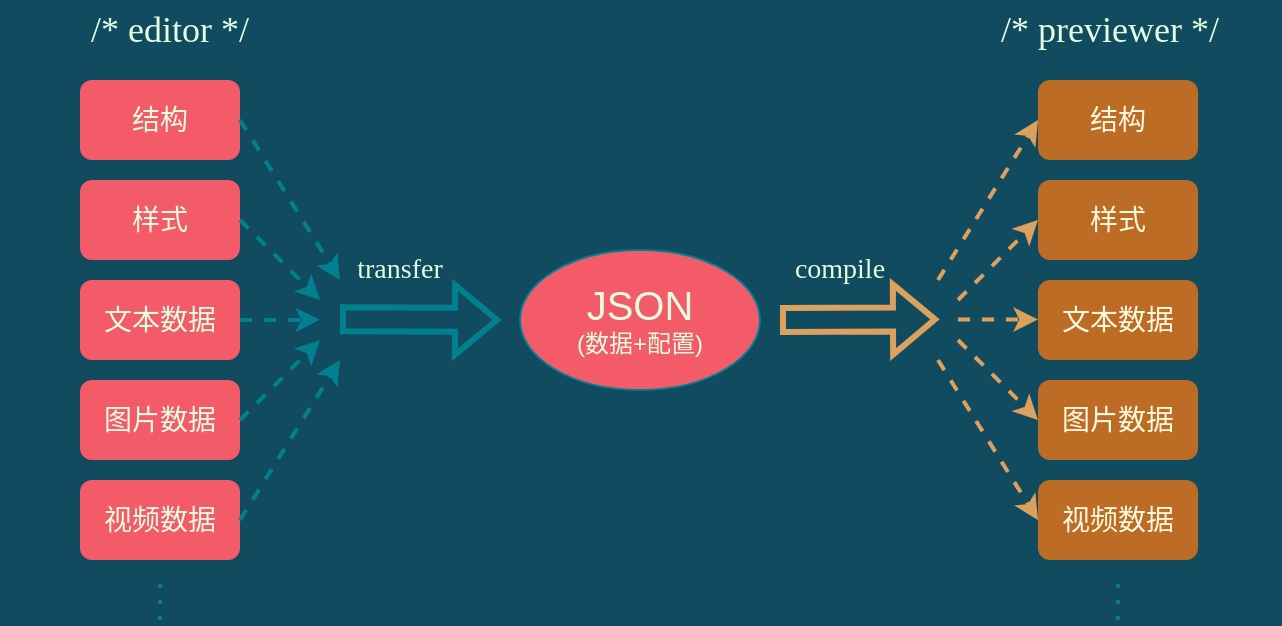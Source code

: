 <mxfile version="20.4.0" type="github">
  <diagram id="HCGJRtp_VxddTuXzh4dq" name="第 1 页">
    <mxGraphModel dx="1185" dy="588" grid="0" gridSize="10" guides="1" tooltips="1" connect="1" arrows="1" fold="1" page="1" pageScale="1" pageWidth="700" pageHeight="400" background="#114B5F" math="0" shadow="0">
      <root>
        <mxCell id="0" />
        <mxCell id="1" parent="0" />
        <mxCell id="9ugnmiPrSNK5Q0_UZhDV-1" value="&lt;font style=&quot;font-size: 20px;&quot;&gt;JSON&lt;/font&gt;&lt;br&gt;(数据+配置)" style="ellipse;whiteSpace=wrap;html=1;fillColor=#F45B69;strokeColor=#028090;fontColor=#E4FDE1;" vertex="1" parent="1">
          <mxGeometry x="289" y="165" width="120" height="70" as="geometry" />
        </mxCell>
        <mxCell id="9ugnmiPrSNK5Q0_UZhDV-2" value="结构" style="rounded=1;whiteSpace=wrap;html=1;fillColor=#F45B69;strokeColor=none;fontColor=#E4FDE1;fontSize=14;" vertex="1" parent="1">
          <mxGeometry x="69" y="80" width="80" height="40" as="geometry" />
        </mxCell>
        <mxCell id="9ugnmiPrSNK5Q0_UZhDV-3" value="样式" style="rounded=1;whiteSpace=wrap;html=1;fillColor=#F45B69;strokeColor=none;fontSize=14;fontColor=#E4FDE1;" vertex="1" parent="1">
          <mxGeometry x="69" y="130" width="80" height="40" as="geometry" />
        </mxCell>
        <mxCell id="9ugnmiPrSNK5Q0_UZhDV-22" style="edgeStyle=orthogonalEdgeStyle;rounded=0;orthogonalLoop=1;jettySize=auto;html=1;exitX=1;exitY=0.5;exitDx=0;exitDy=0;dashed=1;strokeColor=#028090;strokeWidth=2;labelBackgroundColor=#114B5F;fontColor=#E4FDE1;" edge="1" parent="1" source="9ugnmiPrSNK5Q0_UZhDV-4">
          <mxGeometry relative="1" as="geometry">
            <mxPoint x="189" y="199.897" as="targetPoint" />
          </mxGeometry>
        </mxCell>
        <mxCell id="9ugnmiPrSNK5Q0_UZhDV-4" value="文本数据" style="rounded=1;whiteSpace=wrap;html=1;fillColor=#F45B69;strokeColor=none;fontSize=14;fontColor=#E4FDE1;" vertex="1" parent="1">
          <mxGeometry x="69" y="180" width="80" height="40" as="geometry" />
        </mxCell>
        <mxCell id="9ugnmiPrSNK5Q0_UZhDV-5" value="图片数据" style="rounded=1;whiteSpace=wrap;html=1;fillColor=#F45B69;strokeColor=none;fontSize=14;fontColor=#E4FDE1;" vertex="1" parent="1">
          <mxGeometry x="69" y="230" width="80" height="40" as="geometry" />
        </mxCell>
        <mxCell id="9ugnmiPrSNK5Q0_UZhDV-7" value="" style="endArrow=none;dashed=1;html=1;dashPattern=1 3;strokeWidth=2;rounded=0;labelBackgroundColor=#114B5F;strokeColor=#028090;fontColor=#E4FDE1;" edge="1" parent="1">
          <mxGeometry width="50" height="50" relative="1" as="geometry">
            <mxPoint x="108.91" y="350" as="sourcePoint" />
            <mxPoint x="108.66" y="330" as="targetPoint" />
            <Array as="points">
              <mxPoint x="109.16" y="330" />
            </Array>
          </mxGeometry>
        </mxCell>
        <mxCell id="9ugnmiPrSNK5Q0_UZhDV-15" value="视频数据" style="rounded=1;whiteSpace=wrap;html=1;fillColor=#F45B69;strokeColor=none;fontSize=14;fontColor=#E4FDE1;" vertex="1" parent="1">
          <mxGeometry x="69" y="280" width="80" height="40" as="geometry" />
        </mxCell>
        <mxCell id="9ugnmiPrSNK5Q0_UZhDV-16" value="" style="endArrow=classic;html=1;rounded=0;dashed=1;exitX=1;exitY=0.5;exitDx=0;exitDy=0;strokeWidth=2;strokeColor=#028090;labelBackgroundColor=#114B5F;fontColor=#E4FDE1;" edge="1" parent="1" source="9ugnmiPrSNK5Q0_UZhDV-2">
          <mxGeometry width="50" height="50" relative="1" as="geometry">
            <mxPoint x="169" y="110" as="sourcePoint" />
            <mxPoint x="199" y="180" as="targetPoint" />
          </mxGeometry>
        </mxCell>
        <mxCell id="9ugnmiPrSNK5Q0_UZhDV-17" value="" style="endArrow=classic;html=1;rounded=0;dashed=1;exitX=1;exitY=0.5;exitDx=0;exitDy=0;strokeColor=#028090;strokeWidth=2;labelBackgroundColor=#114B5F;fontColor=#E4FDE1;" edge="1" parent="1" source="9ugnmiPrSNK5Q0_UZhDV-3">
          <mxGeometry width="50" height="50" relative="1" as="geometry">
            <mxPoint x="169" y="155" as="sourcePoint" />
            <mxPoint x="189" y="190" as="targetPoint" />
          </mxGeometry>
        </mxCell>
        <mxCell id="9ugnmiPrSNK5Q0_UZhDV-18" value="" style="endArrow=classic;html=1;rounded=0;dashed=1;exitX=1;exitY=0.5;exitDx=0;exitDy=0;strokeColor=#028090;strokeWidth=2;labelBackgroundColor=#114B5F;fontColor=#E4FDE1;" edge="1" parent="1" source="9ugnmiPrSNK5Q0_UZhDV-15">
          <mxGeometry width="50" height="50" relative="1" as="geometry">
            <mxPoint x="169" y="280" as="sourcePoint" />
            <mxPoint x="199" y="220" as="targetPoint" />
          </mxGeometry>
        </mxCell>
        <mxCell id="9ugnmiPrSNK5Q0_UZhDV-19" value="" style="endArrow=classic;html=1;rounded=0;dashed=1;exitX=1;exitY=0.5;exitDx=0;exitDy=0;strokeColor=#028090;strokeWidth=2;labelBackgroundColor=#114B5F;fontColor=#E4FDE1;" edge="1" parent="1" source="9ugnmiPrSNK5Q0_UZhDV-5">
          <mxGeometry width="50" height="50" relative="1" as="geometry">
            <mxPoint x="169" y="245" as="sourcePoint" />
            <mxPoint x="189" y="210" as="targetPoint" />
          </mxGeometry>
        </mxCell>
        <mxCell id="9ugnmiPrSNK5Q0_UZhDV-20" value="" style="shape=flexArrow;endArrow=classic;html=1;rounded=0;strokeColor=#028090;fillColor=none;strokeWidth=3;labelBackgroundColor=#114B5F;fontColor=#E4FDE1;" edge="1" parent="1">
          <mxGeometry width="50" height="50" relative="1" as="geometry">
            <mxPoint x="199" y="199.66" as="sourcePoint" />
            <mxPoint x="279" y="200" as="targetPoint" />
          </mxGeometry>
        </mxCell>
        <mxCell id="9ugnmiPrSNK5Q0_UZhDV-23" value="" style="shape=flexArrow;endArrow=classic;html=1;rounded=0;strokeColor=#DDA15E;strokeWidth=3;fillColor=none;labelBackgroundColor=#114B5F;fontColor=#E4FDE1;" edge="1" parent="1">
          <mxGeometry width="50" height="50" relative="1" as="geometry">
            <mxPoint x="419" y="200" as="sourcePoint" />
            <mxPoint x="498" y="199.66" as="targetPoint" />
          </mxGeometry>
        </mxCell>
        <mxCell id="9ugnmiPrSNK5Q0_UZhDV-24" value="结构" style="rounded=1;whiteSpace=wrap;html=1;fillColor=#BC6C25;strokeColor=none;fontSize=14;fontColor=#FEFAE0;" vertex="1" parent="1">
          <mxGeometry x="548" y="80" width="80" height="40" as="geometry" />
        </mxCell>
        <mxCell id="9ugnmiPrSNK5Q0_UZhDV-25" value="样式" style="rounded=1;whiteSpace=wrap;html=1;fontSize=14;fillColor=#BC6C25;strokeColor=none;fontColor=#FEFAE0;" vertex="1" parent="1">
          <mxGeometry x="548" y="130" width="80" height="40" as="geometry" />
        </mxCell>
        <mxCell id="9ugnmiPrSNK5Q0_UZhDV-27" value="文本数据" style="rounded=1;whiteSpace=wrap;html=1;fontSize=14;fillColor=#BC6C25;strokeColor=none;fontColor=#FEFAE0;" vertex="1" parent="1">
          <mxGeometry x="548" y="180" width="80" height="40" as="geometry" />
        </mxCell>
        <mxCell id="9ugnmiPrSNK5Q0_UZhDV-28" value="图片数据" style="rounded=1;whiteSpace=wrap;html=1;fontSize=14;fillColor=#BC6C25;strokeColor=none;fontColor=#FEFAE0;" vertex="1" parent="1">
          <mxGeometry x="548" y="230" width="80" height="40" as="geometry" />
        </mxCell>
        <mxCell id="9ugnmiPrSNK5Q0_UZhDV-29" value="" style="endArrow=none;dashed=1;html=1;dashPattern=1 3;strokeWidth=2;rounded=0;labelBackgroundColor=#114B5F;strokeColor=#028090;fontColor=#E4FDE1;" edge="1" parent="1">
          <mxGeometry width="50" height="50" relative="1" as="geometry">
            <mxPoint x="587.91" y="350.0" as="sourcePoint" />
            <mxPoint x="587.66" y="330.0" as="targetPoint" />
            <Array as="points">
              <mxPoint x="588.16" y="330" />
            </Array>
          </mxGeometry>
        </mxCell>
        <mxCell id="9ugnmiPrSNK5Q0_UZhDV-30" value="视频数据" style="rounded=1;whiteSpace=wrap;html=1;fontSize=14;fillColor=#BC6C25;strokeColor=none;fontColor=#FEFAE0;" vertex="1" parent="1">
          <mxGeometry x="548" y="280" width="80" height="40" as="geometry" />
        </mxCell>
        <mxCell id="9ugnmiPrSNK5Q0_UZhDV-35" value="" style="endArrow=classic;html=1;rounded=0;dashed=1;entryX=0;entryY=0.5;entryDx=0;entryDy=0;strokeColor=#DDA15E;strokeWidth=2;labelBackgroundColor=#283618;fontColor=#FEFAE0;" edge="1" parent="1" target="9ugnmiPrSNK5Q0_UZhDV-24">
          <mxGeometry width="50" height="50" relative="1" as="geometry">
            <mxPoint x="498" y="180" as="sourcePoint" />
            <mxPoint x="548" y="90" as="targetPoint" />
          </mxGeometry>
        </mxCell>
        <mxCell id="9ugnmiPrSNK5Q0_UZhDV-36" value="" style="endArrow=classic;html=1;rounded=0;dashed=1;entryX=0;entryY=0.5;entryDx=0;entryDy=0;strokeColor=#DDA15E;strokeWidth=2;labelBackgroundColor=#283618;fontColor=#FEFAE0;" edge="1" parent="1" target="9ugnmiPrSNK5Q0_UZhDV-25">
          <mxGeometry width="50" height="50" relative="1" as="geometry">
            <mxPoint x="508" y="190" as="sourcePoint" />
            <mxPoint x="548" y="140" as="targetPoint" />
          </mxGeometry>
        </mxCell>
        <mxCell id="9ugnmiPrSNK5Q0_UZhDV-46" value="" style="endArrow=classic;html=1;rounded=0;dashed=1;strokeColor=#DDA15E;strokeWidth=2;labelBackgroundColor=#283618;fontColor=#FEFAE0;" edge="1" parent="1">
          <mxGeometry width="50" height="50" relative="1" as="geometry">
            <mxPoint x="508" y="199.71" as="sourcePoint" />
            <mxPoint x="548" y="199.71" as="targetPoint" />
          </mxGeometry>
        </mxCell>
        <mxCell id="9ugnmiPrSNK5Q0_UZhDV-47" value="" style="endArrow=classic;html=1;rounded=0;dashed=1;entryX=0;entryY=0.5;entryDx=0;entryDy=0;strokeColor=#DDA15E;strokeWidth=2;labelBackgroundColor=#283618;fontColor=#FEFAE0;" edge="1" parent="1">
          <mxGeometry width="50" height="50" relative="1" as="geometry">
            <mxPoint x="508" y="210" as="sourcePoint" />
            <mxPoint x="548" y="250" as="targetPoint" />
          </mxGeometry>
        </mxCell>
        <mxCell id="9ugnmiPrSNK5Q0_UZhDV-48" value="" style="endArrow=classic;html=1;rounded=0;dashed=1;entryX=0;entryY=0.5;entryDx=0;entryDy=0;strokeColor=#DDA15E;strokeWidth=2;labelBackgroundColor=#283618;fontColor=#FEFAE0;" edge="1" parent="1">
          <mxGeometry width="50" height="50" relative="1" as="geometry">
            <mxPoint x="498" y="220" as="sourcePoint" />
            <mxPoint x="548" y="300" as="targetPoint" />
          </mxGeometry>
        </mxCell>
        <mxCell id="9ugnmiPrSNK5Q0_UZhDV-49" value="transfer" style="text;html=1;strokeColor=none;fillColor=none;align=center;verticalAlign=middle;whiteSpace=wrap;rounded=0;fontFamily=Comic Sans MS;fontSize=14;fontColor=#E4FDE1;" vertex="1" parent="1">
          <mxGeometry x="199" y="160" width="60" height="30" as="geometry" />
        </mxCell>
        <mxCell id="9ugnmiPrSNK5Q0_UZhDV-50" value="compile" style="text;html=1;strokeColor=none;fillColor=none;align=center;verticalAlign=middle;whiteSpace=wrap;rounded=0;fontFamily=Comic Sans MS;fontSize=14;fontColor=#E4FDE1;" vertex="1" parent="1">
          <mxGeometry x="419" y="160" width="60" height="30" as="geometry" />
        </mxCell>
        <mxCell id="9ugnmiPrSNK5Q0_UZhDV-58" value="/* editor */" style="text;html=1;strokeColor=none;fillColor=none;align=center;verticalAlign=middle;whiteSpace=wrap;rounded=0;fontFamily=Comic Sans MS;fontSize=18;fontColor=#E4FDE1;" vertex="1" parent="1">
          <mxGeometry x="29" y="40" width="170" height="30" as="geometry" />
        </mxCell>
        <mxCell id="9ugnmiPrSNK5Q0_UZhDV-59" value="/* previewer */" style="text;html=1;strokeColor=none;fillColor=none;align=center;verticalAlign=middle;whiteSpace=wrap;rounded=0;fontFamily=Comic Sans MS;fontSize=18;fontColor=#E4FDE1;" vertex="1" parent="1">
          <mxGeometry x="499" y="40" width="170" height="30" as="geometry" />
        </mxCell>
      </root>
    </mxGraphModel>
  </diagram>
</mxfile>
